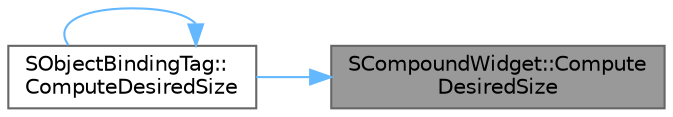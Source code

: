 digraph "SCompoundWidget::ComputeDesiredSize"
{
 // INTERACTIVE_SVG=YES
 // LATEX_PDF_SIZE
  bgcolor="transparent";
  edge [fontname=Helvetica,fontsize=10,labelfontname=Helvetica,labelfontsize=10];
  node [fontname=Helvetica,fontsize=10,shape=box,height=0.2,width=0.4];
  rankdir="RL";
  Node1 [id="Node000001",label="SCompoundWidget::Compute\lDesiredSize",height=0.2,width=0.4,color="gray40", fillcolor="grey60", style="filled", fontcolor="black",tooltip="Compute the ideal size necessary to display this widget."];
  Node1 -> Node2 [id="edge1_Node000001_Node000002",dir="back",color="steelblue1",style="solid",tooltip=" "];
  Node2 [id="Node000002",label="SObjectBindingTag::\lComputeDesiredSize",height=0.2,width=0.4,color="grey40", fillcolor="white", style="filled",URL="$dd/dc8/classSObjectBindingTag.html#a903615144b08b21cc1b530d663b27ad1",tooltip="Compute the ideal size necessary to display this widget."];
  Node2 -> Node2 [id="edge2_Node000002_Node000002",dir="back",color="steelblue1",style="solid",tooltip=" "];
}

